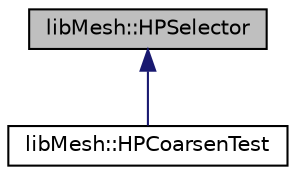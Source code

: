 digraph "libMesh::HPSelector"
{
 // INTERACTIVE_SVG=YES
  edge [fontname="Helvetica",fontsize="10",labelfontname="Helvetica",labelfontsize="10"];
  node [fontname="Helvetica",fontsize="10",shape=record];
  Node1 [label="libMesh::HPSelector",height=0.2,width=0.4,color="black", fillcolor="grey75", style="filled" fontcolor="black"];
  Node1 -> Node2 [dir="back",color="midnightblue",fontsize="10",style="solid",fontname="Helvetica"];
  Node2 [label="libMesh::HPCoarsenTest",height=0.2,width=0.4,color="black", fillcolor="white", style="filled",URL="$classlibMesh_1_1HPCoarsenTest.html",tooltip="This class uses the error estimate given by different types of derefinement (h coarsening or p reduct..."];
}
